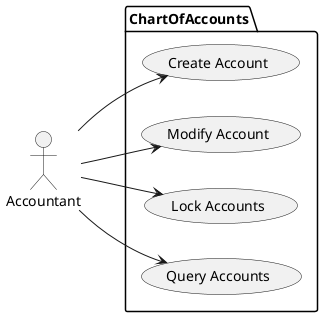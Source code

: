 @startuml
'https://plantuml.com/use-case-diagram

left to right direction
actor Accountant as A

package ChartOfAccounts {
    usecase "Create Account" as create_account
    usecase "Modify Account" as modify_account
    usecase "Lock Accounts" as lock_accounts
    usecase "Query Accounts" as query_accounts
}

A --> create_account
A --> modify_account
A --> lock_accounts
A --> query_accounts

@enduml